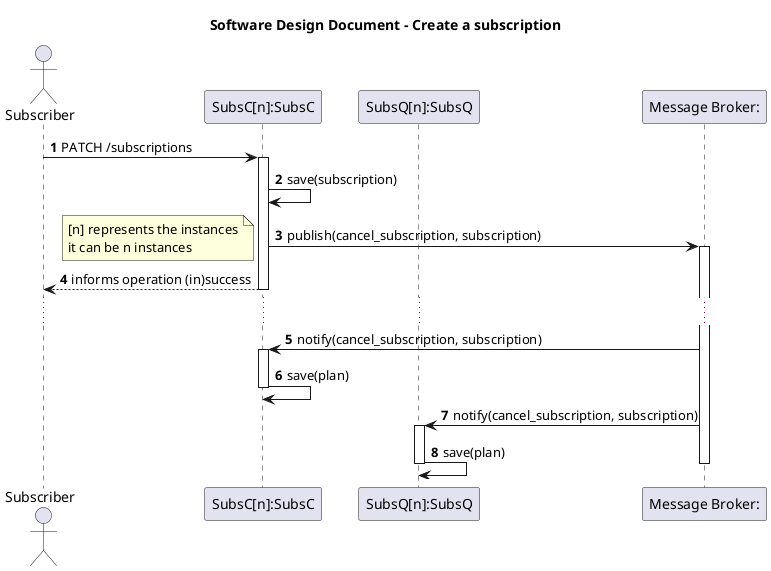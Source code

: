 @startuml
'autocomplete on
autonumber

title Software Design Document - Create a subscription

actor "Subscriber" as Ac
participant "SubsC[n]:SubsC" as PC
participant "SubsQ[n]:SubsQ" as PQ
participant "Message Broker:" as mb


Ac -> PC ++ : PATCH /subscriptions
PC -> PC : save(subscription)
PC -> mb ++ : publish(cancel_subscription, subscription)
note left
[n] represents the instances
it can be n instances
end note
PC --> Ac -- : informs operation (in)success

...

mb -> PC ++ : notify(cancel_subscription, subscription)
PC -> PC -- : save(plan)

mb -> PQ ++ : notify(cancel_subscription, subscription)
PQ -> PQ -- : save(plan)


deactivate mb

@enduml
